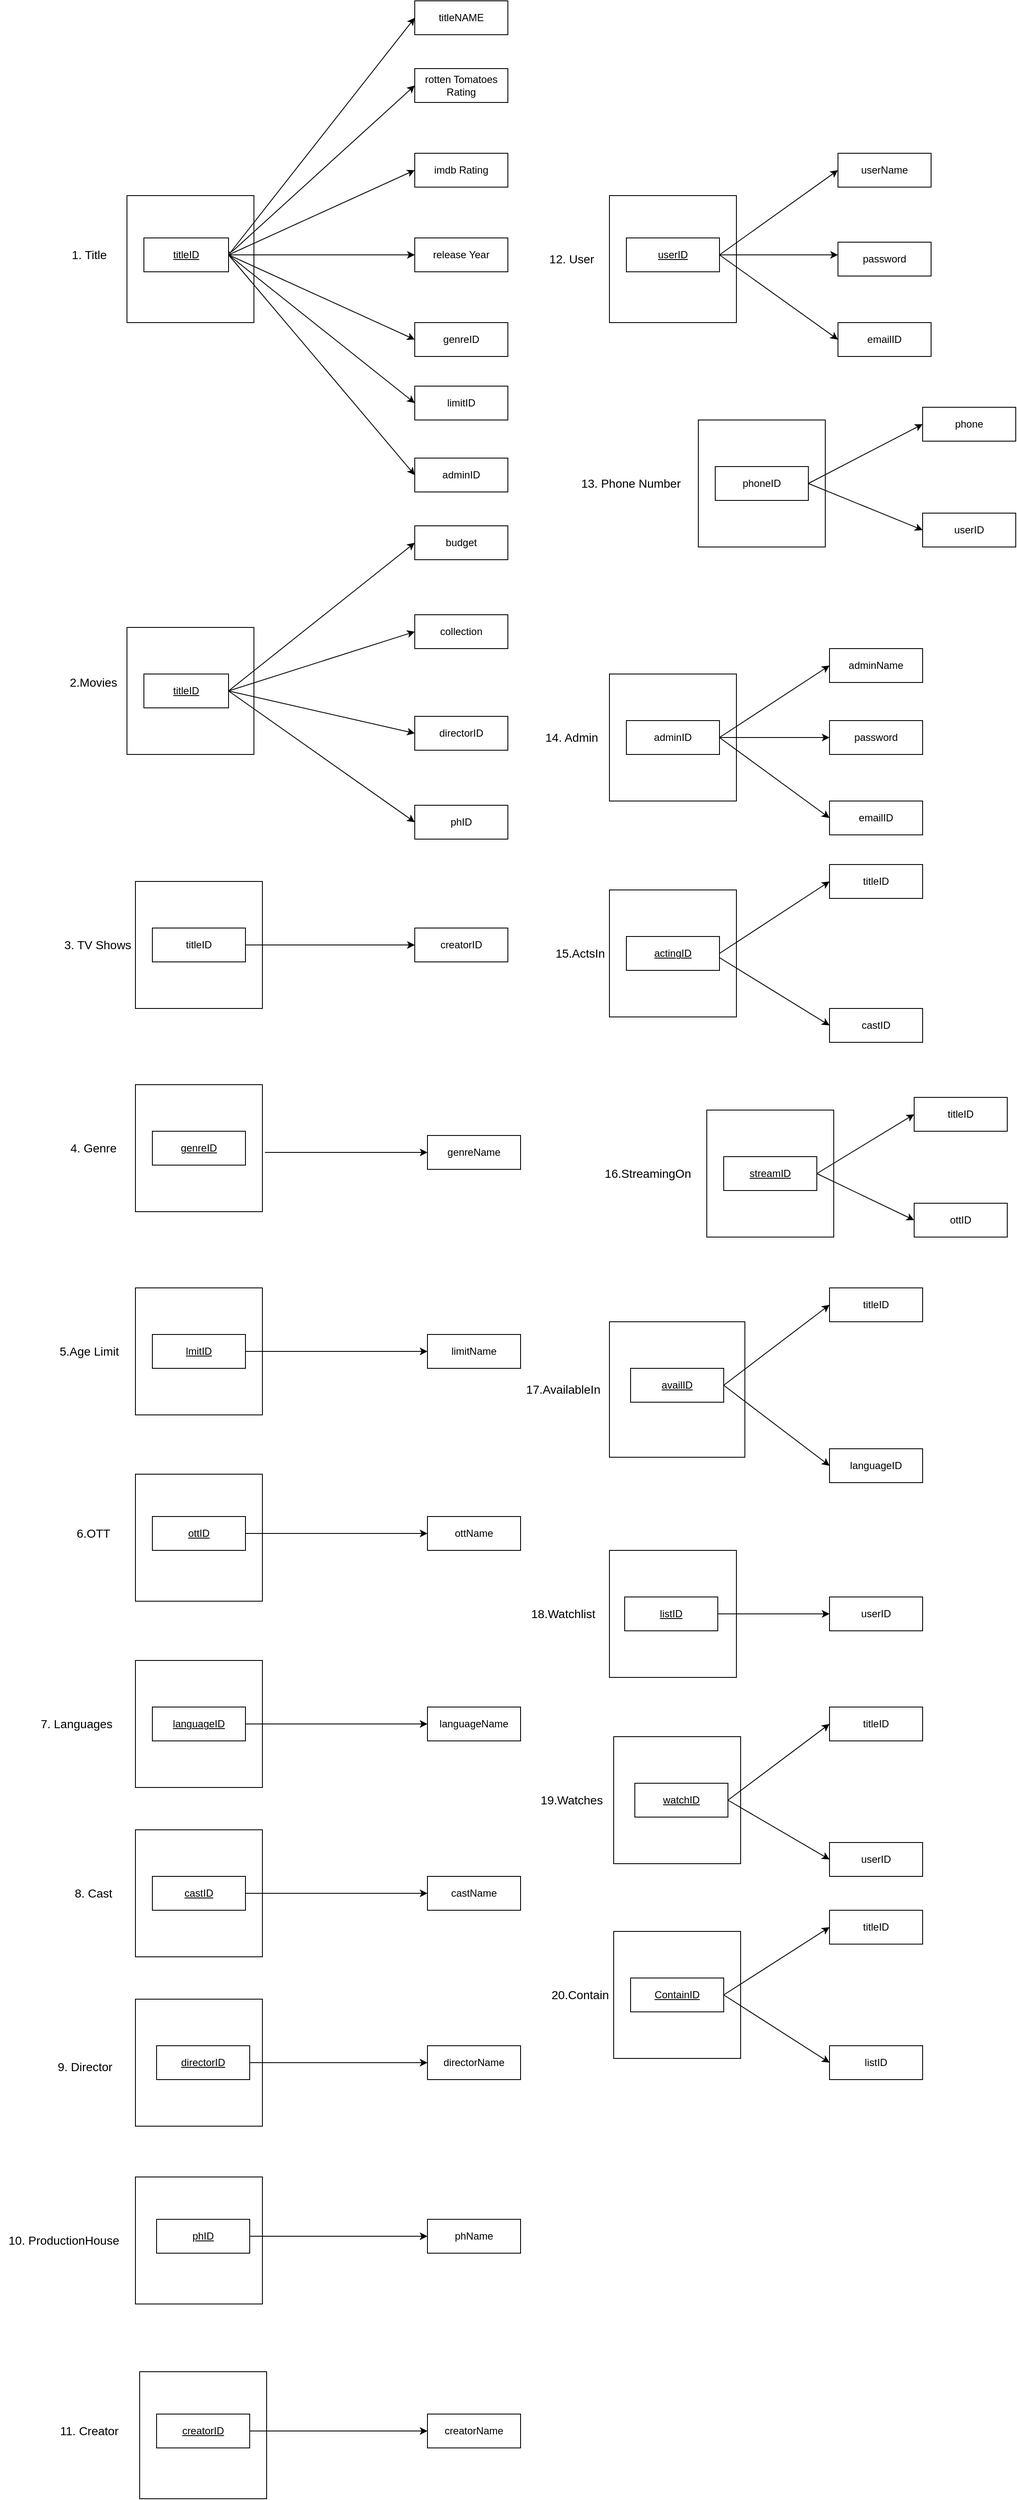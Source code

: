 <mxfile version="14.0.1" type="device"><diagram id="Vhouvt4RHL8SxETBIINh" name="Page-1"><mxGraphModel dx="1888" dy="1675" grid="1" gridSize="10" guides="1" tooltips="1" connect="1" arrows="1" fold="1" page="1" pageScale="1" pageWidth="850" pageHeight="1100" math="0" shadow="0"><root><mxCell id="0"/><mxCell id="1" parent="0"/><mxCell id="bro6UcnnYnLQkWt-6mUD-2" value="" style="whiteSpace=wrap;html=1;aspect=fixed;" parent="1" vertex="1"><mxGeometry x="60" y="130" width="150" height="150" as="geometry"/></mxCell><mxCell id="bro6UcnnYnLQkWt-6mUD-3" value="&lt;u&gt;titleID&lt;/u&gt;" style="rounded=0;whiteSpace=wrap;html=1;" parent="1" vertex="1"><mxGeometry x="80" y="180" width="100" height="40" as="geometry"/></mxCell><mxCell id="bro6UcnnYnLQkWt-6mUD-4" value="genreID" style="rounded=0;whiteSpace=wrap;html=1;" parent="1" vertex="1"><mxGeometry x="400" y="280" width="110" height="40" as="geometry"/></mxCell><mxCell id="bro6UcnnYnLQkWt-6mUD-10" value="&lt;span&gt;release Year&lt;/span&gt;" style="rounded=0;whiteSpace=wrap;html=1;" parent="1" vertex="1"><mxGeometry x="400" y="180" width="110" height="40" as="geometry"/></mxCell><mxCell id="bro6UcnnYnLQkWt-6mUD-11" value="&lt;span&gt;imdb Rating&lt;/span&gt;" style="rounded=0;whiteSpace=wrap;html=1;" parent="1" vertex="1"><mxGeometry x="400" y="80" width="110" height="40" as="geometry"/></mxCell><mxCell id="bro6UcnnYnLQkWt-6mUD-12" value="&lt;span&gt;rotten Tomatoes Rating&lt;/span&gt;" style="rounded=0;whiteSpace=wrap;html=1;" parent="1" vertex="1"><mxGeometry x="400" y="-20" width="110" height="40" as="geometry"/></mxCell><mxCell id="bro6UcnnYnLQkWt-6mUD-13" value="" style="endArrow=classic;html=1;entryX=0;entryY=0.5;entryDx=0;entryDy=0;exitX=1;exitY=0.25;exitDx=0;exitDy=0;" parent="1" source="bro6UcnnYnLQkWt-6mUD-3" target="bro6UcnnYnLQkWt-6mUD-12" edge="1"><mxGeometry width="50" height="50" relative="1" as="geometry"><mxPoint x="210" y="140" as="sourcePoint"/><mxPoint x="450" y="160" as="targetPoint"/><Array as="points"><mxPoint x="180" y="200"/></Array></mxGeometry></mxCell><mxCell id="bro6UcnnYnLQkWt-6mUD-14" value="" style="endArrow=classic;html=1;entryX=0;entryY=0.5;entryDx=0;entryDy=0;exitX=1;exitY=0.5;exitDx=0;exitDy=0;" parent="1" source="bro6UcnnYnLQkWt-6mUD-3" target="bro6UcnnYnLQkWt-6mUD-11" edge="1"><mxGeometry width="50" height="50" relative="1" as="geometry"><mxPoint x="210" y="180" as="sourcePoint"/><mxPoint x="260" y="130" as="targetPoint"/></mxGeometry></mxCell><mxCell id="bro6UcnnYnLQkWt-6mUD-15" value="" style="endArrow=classic;html=1;exitX=1;exitY=0.5;exitDx=0;exitDy=0;entryX=0;entryY=0.5;entryDx=0;entryDy=0;" parent="1" source="bro6UcnnYnLQkWt-6mUD-3" target="bro6UcnnYnLQkWt-6mUD-10" edge="1"><mxGeometry width="50" height="50" relative="1" as="geometry"><mxPoint x="400" y="210" as="sourcePoint"/><mxPoint x="450" y="160" as="targetPoint"/></mxGeometry></mxCell><mxCell id="bro6UcnnYnLQkWt-6mUD-16" value="" style="endArrow=classic;html=1;exitX=1;exitY=0.5;exitDx=0;exitDy=0;entryX=0;entryY=0.5;entryDx=0;entryDy=0;" parent="1" source="bro6UcnnYnLQkWt-6mUD-3" target="bro6UcnnYnLQkWt-6mUD-4" edge="1"><mxGeometry width="50" height="50" relative="1" as="geometry"><mxPoint x="400" y="210" as="sourcePoint"/><mxPoint x="450" y="160" as="targetPoint"/></mxGeometry></mxCell><mxCell id="bro6UcnnYnLQkWt-6mUD-21" value="genreName" style="rounded=0;whiteSpace=wrap;html=1;" parent="1" vertex="1"><mxGeometry x="415" y="1240" width="110" height="40" as="geometry"/></mxCell><mxCell id="bro6UcnnYnLQkWt-6mUD-28" value="" style="whiteSpace=wrap;html=1;aspect=fixed;" parent="1" vertex="1"><mxGeometry x="70" y="1180" width="150" height="150" as="geometry"/></mxCell><mxCell id="bro6UcnnYnLQkWt-6mUD-30" value="&lt;u&gt;genreID&lt;/u&gt;" style="rounded=0;whiteSpace=wrap;html=1;" parent="1" vertex="1"><mxGeometry x="90" y="1235" width="110" height="40" as="geometry"/></mxCell><mxCell id="bro6UcnnYnLQkWt-6mUD-34" value="" style="endArrow=classic;html=1;entryX=0;entryY=0.5;entryDx=0;entryDy=0;" parent="1" target="bro6UcnnYnLQkWt-6mUD-21" edge="1"><mxGeometry width="50" height="50" relative="1" as="geometry"><mxPoint x="223" y="1260" as="sourcePoint"/><mxPoint x="465" y="1170" as="targetPoint"/></mxGeometry></mxCell><mxCell id="bro6UcnnYnLQkWt-6mUD-36" value="" style="whiteSpace=wrap;html=1;aspect=fixed;" parent="1" vertex="1"><mxGeometry x="70" y="1420" width="150" height="150" as="geometry"/></mxCell><mxCell id="bro6UcnnYnLQkWt-6mUD-37" value="&lt;u&gt;lmitID&lt;/u&gt;" style="rounded=0;whiteSpace=wrap;html=1;" parent="1" vertex="1"><mxGeometry x="90" y="1475" width="110" height="40" as="geometry"/></mxCell><mxCell id="bro6UcnnYnLQkWt-6mUD-38" value="limitName" style="rounded=0;whiteSpace=wrap;html=1;" parent="1" vertex="1"><mxGeometry x="415" y="1475" width="110" height="40" as="geometry"/></mxCell><mxCell id="bro6UcnnYnLQkWt-6mUD-39" value="" style="endArrow=classic;html=1;exitX=1;exitY=0.5;exitDx=0;exitDy=0;entryX=0;entryY=0.5;entryDx=0;entryDy=0;" parent="1" source="bro6UcnnYnLQkWt-6mUD-37" target="bro6UcnnYnLQkWt-6mUD-38" edge="1"><mxGeometry width="50" height="50" relative="1" as="geometry"><mxPoint x="415" y="1520" as="sourcePoint"/><mxPoint x="465" y="1470" as="targetPoint"/></mxGeometry></mxCell><mxCell id="bro6UcnnYnLQkWt-6mUD-40" value="" style="whiteSpace=wrap;html=1;aspect=fixed;" parent="1" vertex="1"><mxGeometry x="70" y="1640" width="150" height="150" as="geometry"/></mxCell><mxCell id="bro6UcnnYnLQkWt-6mUD-41" value="&lt;u&gt;ottID&lt;/u&gt;" style="rounded=0;whiteSpace=wrap;html=1;" parent="1" vertex="1"><mxGeometry x="90" y="1690" width="110" height="40" as="geometry"/></mxCell><mxCell id="bro6UcnnYnLQkWt-6mUD-42" value="ottName" style="rounded=0;whiteSpace=wrap;html=1;" parent="1" vertex="1"><mxGeometry x="415" y="1690" width="110" height="40" as="geometry"/></mxCell><mxCell id="bro6UcnnYnLQkWt-6mUD-43" value="" style="endArrow=classic;html=1;exitX=1;exitY=0.5;exitDx=0;exitDy=0;" parent="1" source="bro6UcnnYnLQkWt-6mUD-41" target="bro6UcnnYnLQkWt-6mUD-42" edge="1"><mxGeometry width="50" height="50" relative="1" as="geometry"><mxPoint x="415" y="1620" as="sourcePoint"/><mxPoint x="465" y="1570" as="targetPoint"/></mxGeometry></mxCell><mxCell id="bro6UcnnYnLQkWt-6mUD-44" value="" style="whiteSpace=wrap;html=1;aspect=fixed;" parent="1" vertex="1"><mxGeometry x="70" y="1860" width="150" height="150" as="geometry"/></mxCell><mxCell id="bro6UcnnYnLQkWt-6mUD-45" value="languageName" style="rounded=0;whiteSpace=wrap;html=1;" parent="1" vertex="1"><mxGeometry x="415" y="1915" width="110" height="40" as="geometry"/></mxCell><mxCell id="bro6UcnnYnLQkWt-6mUD-46" value="&lt;u&gt;languageID&lt;/u&gt;" style="rounded=0;whiteSpace=wrap;html=1;" parent="1" vertex="1"><mxGeometry x="90" y="1915" width="110" height="40" as="geometry"/></mxCell><mxCell id="bro6UcnnYnLQkWt-6mUD-47" value="" style="endArrow=classic;html=1;exitX=1;exitY=0.5;exitDx=0;exitDy=0;entryX=0;entryY=0.5;entryDx=0;entryDy=0;" parent="1" source="bro6UcnnYnLQkWt-6mUD-46" target="bro6UcnnYnLQkWt-6mUD-45" edge="1"><mxGeometry width="50" height="50" relative="1" as="geometry"><mxPoint x="415" y="1860" as="sourcePoint"/><mxPoint x="465" y="1810" as="targetPoint"/></mxGeometry></mxCell><mxCell id="bro6UcnnYnLQkWt-6mUD-48" value="" style="whiteSpace=wrap;html=1;aspect=fixed;" parent="1" vertex="1"><mxGeometry x="70" y="2060" width="150" height="150" as="geometry"/></mxCell><mxCell id="bro6UcnnYnLQkWt-6mUD-49" value="&lt;u&gt;castID&lt;/u&gt;" style="rounded=0;whiteSpace=wrap;html=1;" parent="1" vertex="1"><mxGeometry x="90" y="2115" width="110" height="40" as="geometry"/></mxCell><mxCell id="bro6UcnnYnLQkWt-6mUD-50" value="castName" style="rounded=0;whiteSpace=wrap;html=1;" parent="1" vertex="1"><mxGeometry x="415" y="2115" width="110" height="40" as="geometry"/></mxCell><mxCell id="bro6UcnnYnLQkWt-6mUD-51" value="" style="endArrow=classic;html=1;exitX=1;exitY=0.5;exitDx=0;exitDy=0;entryX=0;entryY=0.5;entryDx=0;entryDy=0;" parent="1" source="bro6UcnnYnLQkWt-6mUD-49" target="bro6UcnnYnLQkWt-6mUD-50" edge="1"><mxGeometry width="50" height="50" relative="1" as="geometry"><mxPoint x="415" y="1960" as="sourcePoint"/><mxPoint x="465" y="1910" as="targetPoint"/></mxGeometry></mxCell><mxCell id="bro6UcnnYnLQkWt-6mUD-52" value="" style="whiteSpace=wrap;html=1;aspect=fixed;" parent="1" vertex="1"><mxGeometry x="70" y="2260" width="150" height="150" as="geometry"/></mxCell><mxCell id="bro6UcnnYnLQkWt-6mUD-53" value="directorName" style="rounded=0;whiteSpace=wrap;html=1;" parent="1" vertex="1"><mxGeometry x="415" y="2315" width="110" height="40" as="geometry"/></mxCell><mxCell id="bro6UcnnYnLQkWt-6mUD-54" value="&lt;u&gt;directorID&lt;/u&gt;" style="rounded=0;whiteSpace=wrap;html=1;" parent="1" vertex="1"><mxGeometry x="95" y="2315" width="110" height="40" as="geometry"/></mxCell><mxCell id="bro6UcnnYnLQkWt-6mUD-55" value="" style="endArrow=classic;html=1;exitX=1;exitY=0.5;exitDx=0;exitDy=0;" parent="1" source="bro6UcnnYnLQkWt-6mUD-54" target="bro6UcnnYnLQkWt-6mUD-53" edge="1"><mxGeometry width="50" height="50" relative="1" as="geometry"><mxPoint x="415" y="2260" as="sourcePoint"/><mxPoint x="465" y="2210" as="targetPoint"/></mxGeometry></mxCell><mxCell id="bro6UcnnYnLQkWt-6mUD-56" value="" style="whiteSpace=wrap;html=1;aspect=fixed;" parent="1" vertex="1"><mxGeometry x="70" y="2470" width="150" height="150" as="geometry"/></mxCell><mxCell id="bro6UcnnYnLQkWt-6mUD-57" value="phName" style="rounded=0;whiteSpace=wrap;html=1;" parent="1" vertex="1"><mxGeometry x="415" y="2520" width="110" height="40" as="geometry"/></mxCell><mxCell id="bro6UcnnYnLQkWt-6mUD-58" value="&lt;u&gt;phID&lt;/u&gt;" style="rounded=0;whiteSpace=wrap;html=1;" parent="1" vertex="1"><mxGeometry x="95" y="2520" width="110" height="40" as="geometry"/></mxCell><mxCell id="bro6UcnnYnLQkWt-6mUD-59" value="" style="endArrow=classic;html=1;exitX=1;exitY=0.5;exitDx=0;exitDy=0;entryX=0;entryY=0.5;entryDx=0;entryDy=0;" parent="1" source="bro6UcnnYnLQkWt-6mUD-58" target="bro6UcnnYnLQkWt-6mUD-57" edge="1"><mxGeometry width="50" height="50" relative="1" as="geometry"><mxPoint x="415" y="2660" as="sourcePoint"/><mxPoint x="465" y="2610" as="targetPoint"/></mxGeometry></mxCell><mxCell id="bro6UcnnYnLQkWt-6mUD-60" value="" style="whiteSpace=wrap;html=1;aspect=fixed;" parent="1" vertex="1"><mxGeometry x="75" y="2700" width="150" height="150" as="geometry"/></mxCell><mxCell id="bro6UcnnYnLQkWt-6mUD-61" value="creatorName" style="rounded=0;whiteSpace=wrap;html=1;" parent="1" vertex="1"><mxGeometry x="415" y="2750" width="110" height="40" as="geometry"/></mxCell><mxCell id="bro6UcnnYnLQkWt-6mUD-62" value="&lt;u&gt;creatorID&lt;/u&gt;" style="rounded=0;whiteSpace=wrap;html=1;" parent="1" vertex="1"><mxGeometry x="95" y="2750" width="110" height="40" as="geometry"/></mxCell><mxCell id="bro6UcnnYnLQkWt-6mUD-64" value="" style="endArrow=classic;html=1;exitX=1;exitY=0.5;exitDx=0;exitDy=0;" parent="1" source="bro6UcnnYnLQkWt-6mUD-62" target="bro6UcnnYnLQkWt-6mUD-61" edge="1"><mxGeometry width="50" height="50" relative="1" as="geometry"><mxPoint x="415" y="2660" as="sourcePoint"/><mxPoint x="465" y="2610" as="targetPoint"/></mxGeometry></mxCell><mxCell id="bro6UcnnYnLQkWt-6mUD-65" value="" style="whiteSpace=wrap;html=1;aspect=fixed;" parent="1" vertex="1"><mxGeometry x="630" y="130" width="150" height="150" as="geometry"/></mxCell><mxCell id="bro6UcnnYnLQkWt-6mUD-66" value="userName" style="rounded=0;whiteSpace=wrap;html=1;" parent="1" vertex="1"><mxGeometry x="900" y="80" width="110" height="40" as="geometry"/></mxCell><mxCell id="bro6UcnnYnLQkWt-6mUD-67" value="password" style="rounded=0;whiteSpace=wrap;html=1;" parent="1" vertex="1"><mxGeometry x="900" y="185" width="110" height="40" as="geometry"/></mxCell><mxCell id="bro6UcnnYnLQkWt-6mUD-68" value="&lt;u&gt;userID&lt;/u&gt;" style="rounded=0;whiteSpace=wrap;html=1;" parent="1" vertex="1"><mxGeometry x="650" y="180" width="110" height="40" as="geometry"/></mxCell><mxCell id="bro6UcnnYnLQkWt-6mUD-70" value="emailID" style="rounded=0;whiteSpace=wrap;html=1;" parent="1" vertex="1"><mxGeometry x="900" y="280" width="110" height="40" as="geometry"/></mxCell><mxCell id="bro6UcnnYnLQkWt-6mUD-71" value="" style="whiteSpace=wrap;html=1;aspect=fixed;" parent="1" vertex="1"><mxGeometry x="735" y="395" width="150" height="150" as="geometry"/></mxCell><mxCell id="bro6UcnnYnLQkWt-6mUD-72" value="phoneID" style="rounded=0;whiteSpace=wrap;html=1;" parent="1" vertex="1"><mxGeometry x="755" y="450" width="110" height="40" as="geometry"/></mxCell><mxCell id="bro6UcnnYnLQkWt-6mUD-75" value="phone" style="rounded=0;whiteSpace=wrap;html=1;" parent="1" vertex="1"><mxGeometry x="1000" y="380" width="110" height="40" as="geometry"/></mxCell><mxCell id="bro6UcnnYnLQkWt-6mUD-77" value="" style="whiteSpace=wrap;html=1;aspect=fixed;" parent="1" vertex="1"><mxGeometry x="630" y="695" width="150" height="150" as="geometry"/></mxCell><mxCell id="bro6UcnnYnLQkWt-6mUD-78" value="adminID" style="rounded=0;whiteSpace=wrap;html=1;" parent="1" vertex="1"><mxGeometry x="650" y="750" width="110" height="40" as="geometry"/></mxCell><mxCell id="bro6UcnnYnLQkWt-6mUD-79" value="adminName" style="rounded=0;whiteSpace=wrap;html=1;" parent="1" vertex="1"><mxGeometry x="890" y="665" width="110" height="40" as="geometry"/></mxCell><mxCell id="bro6UcnnYnLQkWt-6mUD-80" value="emailID" style="rounded=0;whiteSpace=wrap;html=1;" parent="1" vertex="1"><mxGeometry x="890" y="845" width="110" height="40" as="geometry"/></mxCell><mxCell id="bro6UcnnYnLQkWt-6mUD-81" value="password" style="rounded=0;whiteSpace=wrap;html=1;" parent="1" vertex="1"><mxGeometry x="890" y="750" width="110" height="40" as="geometry"/></mxCell><mxCell id="bro6UcnnYnLQkWt-6mUD-82" value="" style="endArrow=classic;html=1;entryX=0;entryY=0.5;entryDx=0;entryDy=0;exitX=1;exitY=0.5;exitDx=0;exitDy=0;" parent="1" source="bro6UcnnYnLQkWt-6mUD-72" target="bro6UcnnYnLQkWt-6mUD-75" edge="1"><mxGeometry width="50" height="50" relative="1" as="geometry"><mxPoint x="880" y="290" as="sourcePoint"/><mxPoint x="900" y="510" as="targetPoint"/></mxGeometry></mxCell><mxCell id="bro6UcnnYnLQkWt-6mUD-83" value="" style="endArrow=classic;html=1;entryX=0;entryY=0.5;entryDx=0;entryDy=0;" parent="1" target="bro6UcnnYnLQkWt-6mUD-70" edge="1"><mxGeometry width="50" height="50" relative="1" as="geometry"><mxPoint x="760" y="200" as="sourcePoint"/><mxPoint x="880" y="240" as="targetPoint"/></mxGeometry></mxCell><mxCell id="bro6UcnnYnLQkWt-6mUD-84" value="" style="endArrow=classic;html=1;exitX=1;exitY=0.5;exitDx=0;exitDy=0;" parent="1" source="bro6UcnnYnLQkWt-6mUD-68" edge="1"><mxGeometry width="50" height="50" relative="1" as="geometry"><mxPoint x="880" y="280" as="sourcePoint"/><mxPoint x="900" y="200" as="targetPoint"/></mxGeometry></mxCell><mxCell id="bro6UcnnYnLQkWt-6mUD-85" value="" style="endArrow=classic;html=1;exitX=1;exitY=0.5;exitDx=0;exitDy=0;entryX=0;entryY=0.5;entryDx=0;entryDy=0;" parent="1" source="bro6UcnnYnLQkWt-6mUD-68" target="bro6UcnnYnLQkWt-6mUD-66" edge="1"><mxGeometry width="50" height="50" relative="1" as="geometry"><mxPoint x="880" y="280" as="sourcePoint"/><mxPoint x="930" y="230" as="targetPoint"/></mxGeometry></mxCell><mxCell id="bro6UcnnYnLQkWt-6mUD-87" value="" style="endArrow=classic;html=1;entryX=0;entryY=0.5;entryDx=0;entryDy=0;" parent="1" target="bro6UcnnYnLQkWt-6mUD-80" edge="1"><mxGeometry width="50" height="50" relative="1" as="geometry"><mxPoint x="760" y="770" as="sourcePoint"/><mxPoint x="930" y="785" as="targetPoint"/></mxGeometry></mxCell><mxCell id="bro6UcnnYnLQkWt-6mUD-88" value="" style="endArrow=classic;html=1;exitX=1;exitY=0.5;exitDx=0;exitDy=0;entryX=0;entryY=0.5;entryDx=0;entryDy=0;" parent="1" source="bro6UcnnYnLQkWt-6mUD-78" target="bro6UcnnYnLQkWt-6mUD-81" edge="1"><mxGeometry width="50" height="50" relative="1" as="geometry"><mxPoint x="880" y="835" as="sourcePoint"/><mxPoint x="930" y="785" as="targetPoint"/></mxGeometry></mxCell><mxCell id="bro6UcnnYnLQkWt-6mUD-89" value="" style="endArrow=classic;html=1;entryX=0;entryY=0.5;entryDx=0;entryDy=0;exitX=1;exitY=0.5;exitDx=0;exitDy=0;" parent="1" source="bro6UcnnYnLQkWt-6mUD-78" target="bro6UcnnYnLQkWt-6mUD-79" edge="1"><mxGeometry width="50" height="50" relative="1" as="geometry"><mxPoint x="790" y="795" as="sourcePoint"/><mxPoint x="930" y="785" as="targetPoint"/></mxGeometry></mxCell><mxCell id="bro6UcnnYnLQkWt-6mUD-116" value="&lt;font style=&quot;font-size: 14px&quot;&gt;1. &lt;font&gt;Title&lt;/font&gt;&lt;/font&gt;" style="text;html=1;align=center;verticalAlign=middle;resizable=0;points=[];autosize=1;" parent="1" vertex="1"><mxGeometry x="-15" y="190" width="60" height="20" as="geometry"/></mxCell><mxCell id="bro6UcnnYnLQkWt-6mUD-118" value="&lt;font style=&quot;font-size: 14px&quot;&gt;4. &lt;font&gt;Genre&lt;/font&gt;&lt;/font&gt;" style="text;html=1;align=center;verticalAlign=middle;resizable=0;points=[];autosize=1;" parent="1" vertex="1"><mxGeometry x="-15" y="1245" width="70" height="20" as="geometry"/></mxCell><mxCell id="bro6UcnnYnLQkWt-6mUD-119" value="&lt;font style=&quot;font-size: 14px&quot;&gt;5.Age Limit&lt;/font&gt;" style="text;html=1;align=center;verticalAlign=middle;resizable=0;points=[];autosize=1;" parent="1" vertex="1"><mxGeometry x="-30" y="1485" width="90" height="20" as="geometry"/></mxCell><mxCell id="bro6UcnnYnLQkWt-6mUD-120" value="&lt;font style=&quot;font-size: 14px&quot;&gt;6.OTT&lt;/font&gt;" style="text;html=1;align=center;verticalAlign=middle;resizable=0;points=[];autosize=1;" parent="1" vertex="1"><mxGeometry x="-10" y="1700" width="60" height="20" as="geometry"/></mxCell><mxCell id="bro6UcnnYnLQkWt-6mUD-124" value="&lt;font style=&quot;font-size: 14px&quot;&gt;7. Languages&lt;/font&gt;" style="text;html=1;align=center;verticalAlign=middle;resizable=0;points=[];autosize=1;" parent="1" vertex="1"><mxGeometry x="-50" y="1925" width="100" height="20" as="geometry"/></mxCell><mxCell id="bro6UcnnYnLQkWt-6mUD-125" value="&lt;font style=&quot;font-size: 14px&quot;&gt;8. Cast&lt;/font&gt;" style="text;html=1;align=center;verticalAlign=middle;resizable=0;points=[];autosize=1;" parent="1" vertex="1"><mxGeometry x="-10" y="2125" width="60" height="20" as="geometry"/></mxCell><mxCell id="bro6UcnnYnLQkWt-6mUD-126" value="&lt;font style=&quot;font-size: 14px&quot;&gt;9. Director&lt;/font&gt;" style="text;html=1;align=center;verticalAlign=middle;resizable=0;points=[];autosize=1;" parent="1" vertex="1"><mxGeometry x="-30" y="2330" width="80" height="20" as="geometry"/></mxCell><mxCell id="bro6UcnnYnLQkWt-6mUD-128" value="&lt;font style=&quot;font-size: 14px&quot;&gt;10. ProductionHouse&lt;/font&gt;" style="text;html=1;align=center;verticalAlign=middle;resizable=0;points=[];autosize=1;" parent="1" vertex="1"><mxGeometry x="-90" y="2535" width="150" height="20" as="geometry"/></mxCell><mxCell id="bro6UcnnYnLQkWt-6mUD-129" value="&lt;font style=&quot;font-size: 14px&quot;&gt;11. Creator&lt;/font&gt;" style="text;html=1;align=center;verticalAlign=middle;resizable=0;points=[];autosize=1;" parent="1" vertex="1"><mxGeometry x="-25" y="2760" width="80" height="20" as="geometry"/></mxCell><mxCell id="bro6UcnnYnLQkWt-6mUD-130" value="&lt;font style=&quot;font-size: 14px&quot;&gt;12. User&lt;/font&gt;" style="text;html=1;align=center;verticalAlign=middle;resizable=0;points=[];autosize=1;" parent="1" vertex="1"><mxGeometry x="550" y="195" width="70" height="20" as="geometry"/></mxCell><mxCell id="bro6UcnnYnLQkWt-6mUD-131" value="&lt;font style=&quot;font-size: 14px&quot;&gt;13. Phone Number&lt;/font&gt;" style="text;html=1;align=center;verticalAlign=middle;resizable=0;points=[];autosize=1;" parent="1" vertex="1"><mxGeometry x="590" y="460" width="130" height="20" as="geometry"/></mxCell><mxCell id="bro6UcnnYnLQkWt-6mUD-132" value="&lt;font style=&quot;font-size: 14px&quot;&gt;14. Admin&lt;/font&gt;" style="text;html=1;align=center;verticalAlign=middle;resizable=0;points=[];autosize=1;" parent="1" vertex="1"><mxGeometry x="545" y="760" width="80" height="20" as="geometry"/></mxCell><mxCell id="wOs3kCCkbKsPgEGERh7t-1" value="adminID" style="rounded=0;whiteSpace=wrap;html=1;" parent="1" vertex="1"><mxGeometry x="400" y="440" width="110" height="40" as="geometry"/></mxCell><mxCell id="wOs3kCCkbKsPgEGERh7t-3" value="&lt;span&gt;titleNAME&lt;/span&gt;" style="rounded=0;whiteSpace=wrap;html=1;" parent="1" vertex="1"><mxGeometry x="400" y="-100" width="110" height="40" as="geometry"/></mxCell><mxCell id="wOs3kCCkbKsPgEGERh7t-4" value="limitID" style="rounded=0;whiteSpace=wrap;html=1;" parent="1" vertex="1"><mxGeometry x="400" y="355" width="110" height="40" as="geometry"/></mxCell><mxCell id="wOs3kCCkbKsPgEGERh7t-5" value="" style="endArrow=classic;html=1;entryX=0;entryY=0.5;entryDx=0;entryDy=0;" parent="1" target="wOs3kCCkbKsPgEGERh7t-3" edge="1"><mxGeometry width="50" height="50" relative="1" as="geometry"><mxPoint x="180" y="200" as="sourcePoint"/><mxPoint x="550" y="20" as="targetPoint"/></mxGeometry></mxCell><mxCell id="wOs3kCCkbKsPgEGERh7t-6" value="" style="endArrow=classic;html=1;entryX=0;entryY=0.5;entryDx=0;entryDy=0;" parent="1" target="wOs3kCCkbKsPgEGERh7t-1" edge="1"><mxGeometry width="50" height="50" relative="1" as="geometry"><mxPoint x="180" y="200" as="sourcePoint"/><mxPoint x="550" y="320" as="targetPoint"/></mxGeometry></mxCell><mxCell id="wOs3kCCkbKsPgEGERh7t-7" value="" style="endArrow=classic;html=1;entryX=0;entryY=0.5;entryDx=0;entryDy=0;" parent="1" target="wOs3kCCkbKsPgEGERh7t-4" edge="1"><mxGeometry width="50" height="50" relative="1" as="geometry"><mxPoint x="180" y="200" as="sourcePoint"/><mxPoint x="550" y="320" as="targetPoint"/></mxGeometry></mxCell><mxCell id="wOs3kCCkbKsPgEGERh7t-15" value="" style="whiteSpace=wrap;html=1;aspect=fixed;" parent="1" vertex="1"><mxGeometry x="60" y="640" width="150" height="150" as="geometry"/></mxCell><mxCell id="wOs3kCCkbKsPgEGERh7t-16" value="&lt;span&gt;collection&lt;/span&gt;" style="rounded=0;whiteSpace=wrap;html=1;" parent="1" vertex="1"><mxGeometry x="400" y="625" width="110" height="40" as="geometry"/></mxCell><mxCell id="wOs3kCCkbKsPgEGERh7t-17" value="&lt;u&gt;titleID&lt;/u&gt;" style="rounded=0;whiteSpace=wrap;html=1;" parent="1" vertex="1"><mxGeometry x="80" y="695" width="100" height="40" as="geometry"/></mxCell><mxCell id="wOs3kCCkbKsPgEGERh7t-18" value="directorID" style="rounded=0;whiteSpace=wrap;html=1;" parent="1" vertex="1"><mxGeometry x="400" y="745" width="110" height="40" as="geometry"/></mxCell><mxCell id="wOs3kCCkbKsPgEGERh7t-19" value="" style="endArrow=classic;html=1;entryX=0;entryY=0.5;entryDx=0;entryDy=0;" parent="1" target="wOs3kCCkbKsPgEGERh7t-18" edge="1"><mxGeometry width="50" height="50" relative="1" as="geometry"><mxPoint x="180" y="715" as="sourcePoint"/><mxPoint x="380" y="725" as="targetPoint"/></mxGeometry></mxCell><mxCell id="wOs3kCCkbKsPgEGERh7t-20" value="" style="endArrow=classic;html=1;entryX=0;entryY=0.5;entryDx=0;entryDy=0;" parent="1" target="wOs3kCCkbKsPgEGERh7t-16" edge="1"><mxGeometry width="50" height="50" relative="1" as="geometry"><mxPoint x="180" y="715" as="sourcePoint"/><mxPoint x="330" y="635" as="targetPoint"/></mxGeometry></mxCell><mxCell id="wOs3kCCkbKsPgEGERh7t-21" value="&lt;font style=&quot;font-size: 14px&quot;&gt;2.&lt;font&gt;Movies&lt;/font&gt;&lt;/font&gt;" style="text;html=1;align=center;verticalAlign=middle;resizable=0;points=[];autosize=1;" parent="1" vertex="1"><mxGeometry x="-15" y="695" width="70" height="20" as="geometry"/></mxCell><mxCell id="wOs3kCCkbKsPgEGERh7t-22" value="phID" style="rounded=0;whiteSpace=wrap;html=1;" parent="1" vertex="1"><mxGeometry x="400" y="850" width="110" height="40" as="geometry"/></mxCell><mxCell id="wOs3kCCkbKsPgEGERh7t-23" value="&lt;span&gt;budget&lt;/span&gt;" style="rounded=0;whiteSpace=wrap;html=1;" parent="1" vertex="1"><mxGeometry x="400" y="520" width="110" height="40" as="geometry"/></mxCell><mxCell id="wOs3kCCkbKsPgEGERh7t-24" value="" style="endArrow=classic;html=1;entryX=0;entryY=0.5;entryDx=0;entryDy=0;exitX=1;exitY=0.5;exitDx=0;exitDy=0;" parent="1" source="wOs3kCCkbKsPgEGERh7t-17" target="wOs3kCCkbKsPgEGERh7t-22" edge="1"><mxGeometry width="50" height="50" relative="1" as="geometry"><mxPoint x="130" y="680" as="sourcePoint"/><mxPoint x="180" y="630" as="targetPoint"/></mxGeometry></mxCell><mxCell id="wOs3kCCkbKsPgEGERh7t-25" value="" style="endArrow=classic;html=1;entryX=0;entryY=0.5;entryDx=0;entryDy=0;exitX=1;exitY=0.5;exitDx=0;exitDy=0;" parent="1" source="wOs3kCCkbKsPgEGERh7t-17" target="wOs3kCCkbKsPgEGERh7t-23" edge="1"><mxGeometry width="50" height="50" relative="1" as="geometry"><mxPoint x="130" y="680" as="sourcePoint"/><mxPoint x="180" y="630" as="targetPoint"/></mxGeometry></mxCell><mxCell id="wOs3kCCkbKsPgEGERh7t-26" value="" style="whiteSpace=wrap;html=1;aspect=fixed;" parent="1" vertex="1"><mxGeometry x="70" y="940" width="150" height="150" as="geometry"/></mxCell><mxCell id="wOs3kCCkbKsPgEGERh7t-32" style="edgeStyle=orthogonalEdgeStyle;rounded=0;orthogonalLoop=1;jettySize=auto;html=1;" parent="1" source="wOs3kCCkbKsPgEGERh7t-29" target="wOs3kCCkbKsPgEGERh7t-30" edge="1"><mxGeometry relative="1" as="geometry"/></mxCell><mxCell id="wOs3kCCkbKsPgEGERh7t-29" value="titleID" style="rounded=0;whiteSpace=wrap;html=1;" parent="1" vertex="1"><mxGeometry x="90" y="995" width="110" height="40" as="geometry"/></mxCell><mxCell id="wOs3kCCkbKsPgEGERh7t-30" value="creatorID" style="rounded=0;whiteSpace=wrap;html=1;" parent="1" vertex="1"><mxGeometry x="400" y="995" width="110" height="40" as="geometry"/></mxCell><mxCell id="wOs3kCCkbKsPgEGERh7t-31" value="&lt;font style=&quot;font-size: 14px&quot;&gt;3. TV Shows&lt;/font&gt;" style="text;html=1;align=center;verticalAlign=middle;resizable=0;points=[];autosize=1;" parent="1" vertex="1"><mxGeometry x="-20" y="1005" width="90" height="20" as="geometry"/></mxCell><mxCell id="wOs3kCCkbKsPgEGERh7t-33" value="userID" style="rounded=0;whiteSpace=wrap;html=1;" parent="1" vertex="1"><mxGeometry x="1000" y="505" width="110" height="40" as="geometry"/></mxCell><mxCell id="wOs3kCCkbKsPgEGERh7t-34" value="" style="endArrow=classic;html=1;entryX=0;entryY=0.5;entryDx=0;entryDy=0;exitX=1;exitY=0.5;exitDx=0;exitDy=0;" parent="1" source="bro6UcnnYnLQkWt-6mUD-72" target="wOs3kCCkbKsPgEGERh7t-33" edge="1"><mxGeometry width="50" height="50" relative="1" as="geometry"><mxPoint x="640" y="430" as="sourcePoint"/><mxPoint x="690" y="380" as="targetPoint"/></mxGeometry></mxCell><mxCell id="wOs3kCCkbKsPgEGERh7t-35" value="" style="whiteSpace=wrap;html=1;aspect=fixed;" parent="1" vertex="1"><mxGeometry x="630" y="950" width="150" height="150" as="geometry"/></mxCell><mxCell id="wOs3kCCkbKsPgEGERh7t-36" value="&lt;u&gt;actingID&lt;/u&gt;" style="rounded=0;whiteSpace=wrap;html=1;" parent="1" vertex="1"><mxGeometry x="650" y="1005" width="110" height="40" as="geometry"/></mxCell><mxCell id="wOs3kCCkbKsPgEGERh7t-38" value="castID" style="rounded=0;whiteSpace=wrap;html=1;" parent="1" vertex="1"><mxGeometry x="890" y="1090" width="110" height="40" as="geometry"/></mxCell><mxCell id="wOs3kCCkbKsPgEGERh7t-39" value="titleID" style="rounded=0;whiteSpace=wrap;html=1;" parent="1" vertex="1"><mxGeometry x="890" y="920" width="110" height="40" as="geometry"/></mxCell><mxCell id="wOs3kCCkbKsPgEGERh7t-40" value="" style="endArrow=classic;html=1;entryX=0;entryY=0.5;entryDx=0;entryDy=0;" parent="1" target="wOs3kCCkbKsPgEGERh7t-38" edge="1"><mxGeometry width="50" height="50" relative="1" as="geometry"><mxPoint x="760" y="1030" as="sourcePoint"/><mxPoint x="690" y="1020" as="targetPoint"/></mxGeometry></mxCell><mxCell id="wOs3kCCkbKsPgEGERh7t-41" value="" style="endArrow=classic;html=1;entryX=0;entryY=0.5;entryDx=0;entryDy=0;exitX=1;exitY=0.5;exitDx=0;exitDy=0;" parent="1" source="wOs3kCCkbKsPgEGERh7t-36" target="wOs3kCCkbKsPgEGERh7t-39" edge="1"><mxGeometry width="50" height="50" relative="1" as="geometry"><mxPoint x="640" y="1070" as="sourcePoint"/><mxPoint x="690" y="1020" as="targetPoint"/></mxGeometry></mxCell><mxCell id="wOs3kCCkbKsPgEGERh7t-44" value="&lt;font style=&quot;font-size: 14px&quot;&gt;15.ActsIn&lt;/font&gt;" style="text;html=1;align=center;verticalAlign=middle;resizable=0;points=[];autosize=1;" parent="1" vertex="1"><mxGeometry x="560" y="1015" width="70" height="20" as="geometry"/></mxCell><mxCell id="wOs3kCCkbKsPgEGERh7t-46" value="" style="whiteSpace=wrap;html=1;aspect=fixed;" parent="1" vertex="1"><mxGeometry x="745" y="1210" width="150" height="150" as="geometry"/></mxCell><mxCell id="wOs3kCCkbKsPgEGERh7t-47" value="&lt;u&gt;streamID&lt;/u&gt;" style="rounded=0;whiteSpace=wrap;html=1;" parent="1" vertex="1"><mxGeometry x="765" y="1265" width="110" height="40" as="geometry"/></mxCell><mxCell id="wOs3kCCkbKsPgEGERh7t-48" value="ottID" style="rounded=0;whiteSpace=wrap;html=1;" parent="1" vertex="1"><mxGeometry x="990" y="1320" width="110" height="40" as="geometry"/></mxCell><mxCell id="wOs3kCCkbKsPgEGERh7t-49" value="titleID" style="rounded=0;whiteSpace=wrap;html=1;" parent="1" vertex="1"><mxGeometry x="990" y="1195" width="110" height="40" as="geometry"/></mxCell><mxCell id="wOs3kCCkbKsPgEGERh7t-50" value="" style="endArrow=classic;html=1;entryX=0;entryY=0.5;entryDx=0;entryDy=0;exitX=1;exitY=0.5;exitDx=0;exitDy=0;" parent="1" source="wOs3kCCkbKsPgEGERh7t-47" target="wOs3kCCkbKsPgEGERh7t-48" edge="1"><mxGeometry width="50" height="50" relative="1" as="geometry"><mxPoint x="640" y="1270" as="sourcePoint"/><mxPoint x="690" y="1220" as="targetPoint"/></mxGeometry></mxCell><mxCell id="wOs3kCCkbKsPgEGERh7t-51" value="" style="endArrow=classic;html=1;entryX=0;entryY=0.5;entryDx=0;entryDy=0;exitX=1;exitY=0.5;exitDx=0;exitDy=0;" parent="1" source="wOs3kCCkbKsPgEGERh7t-47" target="wOs3kCCkbKsPgEGERh7t-49" edge="1"><mxGeometry width="50" height="50" relative="1" as="geometry"><mxPoint x="640" y="1270" as="sourcePoint"/><mxPoint x="690" y="1220" as="targetPoint"/></mxGeometry></mxCell><mxCell id="wOs3kCCkbKsPgEGERh7t-52" value="&lt;font style=&quot;font-size: 14px&quot;&gt;16.StreamingOn&lt;/font&gt;" style="text;html=1;align=center;verticalAlign=middle;resizable=0;points=[];autosize=1;" parent="1" vertex="1"><mxGeometry x="615" y="1275" width="120" height="20" as="geometry"/></mxCell><mxCell id="wOs3kCCkbKsPgEGERh7t-54" value="" style="whiteSpace=wrap;html=1;aspect=fixed;" parent="1" vertex="1"><mxGeometry x="630" y="1460" width="160" height="160" as="geometry"/></mxCell><mxCell id="wOs3kCCkbKsPgEGERh7t-56" value="languageID" style="rounded=0;whiteSpace=wrap;html=1;" parent="1" vertex="1"><mxGeometry x="890" y="1610" width="110" height="40" as="geometry"/></mxCell><mxCell id="wOs3kCCkbKsPgEGERh7t-57" value="titleID" style="rounded=0;whiteSpace=wrap;html=1;" parent="1" vertex="1"><mxGeometry x="890" y="1420" width="110" height="40" as="geometry"/></mxCell><mxCell id="wOs3kCCkbKsPgEGERh7t-58" value="&lt;u&gt;availID&lt;/u&gt;" style="rounded=0;whiteSpace=wrap;html=1;" parent="1" vertex="1"><mxGeometry x="655" y="1515" width="110" height="40" as="geometry"/></mxCell><mxCell id="wOs3kCCkbKsPgEGERh7t-59" value="" style="whiteSpace=wrap;html=1;aspect=fixed;" parent="1" vertex="1"><mxGeometry x="630" y="1730" width="150" height="150" as="geometry"/></mxCell><mxCell id="wOs3kCCkbKsPgEGERh7t-77" style="edgeStyle=orthogonalEdgeStyle;rounded=0;orthogonalLoop=1;jettySize=auto;html=1;" parent="1" source="wOs3kCCkbKsPgEGERh7t-60" target="wOs3kCCkbKsPgEGERh7t-61" edge="1"><mxGeometry relative="1" as="geometry"/></mxCell><mxCell id="wOs3kCCkbKsPgEGERh7t-60" value="&lt;u&gt;listID&lt;/u&gt;" style="rounded=0;whiteSpace=wrap;html=1;" parent="1" vertex="1"><mxGeometry x="648" y="1785" width="110" height="40" as="geometry"/></mxCell><mxCell id="wOs3kCCkbKsPgEGERh7t-61" value="userID" style="rounded=0;whiteSpace=wrap;html=1;" parent="1" vertex="1"><mxGeometry x="890" y="1785" width="110" height="40" as="geometry"/></mxCell><mxCell id="wOs3kCCkbKsPgEGERh7t-62" value="" style="whiteSpace=wrap;html=1;aspect=fixed;" parent="1" vertex="1"><mxGeometry x="635" y="1950" width="150" height="150" as="geometry"/></mxCell><mxCell id="wOs3kCCkbKsPgEGERh7t-63" value="&lt;u&gt;watchID&lt;/u&gt;" style="rounded=0;whiteSpace=wrap;html=1;" parent="1" vertex="1"><mxGeometry x="660" y="2005" width="110" height="40" as="geometry"/></mxCell><mxCell id="wOs3kCCkbKsPgEGERh7t-64" value="userID" style="rounded=0;whiteSpace=wrap;html=1;" parent="1" vertex="1"><mxGeometry x="890" y="2075" width="110" height="40" as="geometry"/></mxCell><mxCell id="wOs3kCCkbKsPgEGERh7t-65" value="titleID" style="rounded=0;whiteSpace=wrap;html=1;" parent="1" vertex="1"><mxGeometry x="890" y="1915" width="110" height="40" as="geometry"/></mxCell><mxCell id="wOs3kCCkbKsPgEGERh7t-66" value="" style="whiteSpace=wrap;html=1;aspect=fixed;" parent="1" vertex="1"><mxGeometry x="635" y="2180" width="150" height="150" as="geometry"/></mxCell><mxCell id="wOs3kCCkbKsPgEGERh7t-67" value="&lt;u&gt;ContainID&lt;/u&gt;" style="rounded=0;whiteSpace=wrap;html=1;" parent="1" vertex="1"><mxGeometry x="655" y="2235" width="110" height="40" as="geometry"/></mxCell><mxCell id="wOs3kCCkbKsPgEGERh7t-68" value="listID" style="rounded=0;whiteSpace=wrap;html=1;" parent="1" vertex="1"><mxGeometry x="890" y="2315" width="110" height="40" as="geometry"/></mxCell><mxCell id="wOs3kCCkbKsPgEGERh7t-69" value="titleID" style="rounded=0;whiteSpace=wrap;html=1;" parent="1" vertex="1"><mxGeometry x="890" y="2155" width="110" height="40" as="geometry"/></mxCell><mxCell id="wOs3kCCkbKsPgEGERh7t-75" value="" style="endArrow=classic;html=1;entryX=0;entryY=0.5;entryDx=0;entryDy=0;exitX=1;exitY=0.5;exitDx=0;exitDy=0;" parent="1" source="wOs3kCCkbKsPgEGERh7t-58" target="wOs3kCCkbKsPgEGERh7t-56" edge="1"><mxGeometry width="50" height="50" relative="1" as="geometry"><mxPoint x="640" y="1430" as="sourcePoint"/><mxPoint x="690" y="1380" as="targetPoint"/></mxGeometry></mxCell><mxCell id="wOs3kCCkbKsPgEGERh7t-76" value="" style="endArrow=classic;html=1;entryX=0;entryY=0.5;entryDx=0;entryDy=0;exitX=1;exitY=0.5;exitDx=0;exitDy=0;" parent="1" source="wOs3kCCkbKsPgEGERh7t-58" target="wOs3kCCkbKsPgEGERh7t-57" edge="1"><mxGeometry width="50" height="50" relative="1" as="geometry"><mxPoint x="640" y="1430" as="sourcePoint"/><mxPoint x="690" y="1380" as="targetPoint"/></mxGeometry></mxCell><mxCell id="wOs3kCCkbKsPgEGERh7t-78" value="" style="endArrow=classic;html=1;entryX=0;entryY=0.5;entryDx=0;entryDy=0;exitX=1;exitY=0.5;exitDx=0;exitDy=0;" parent="1" source="wOs3kCCkbKsPgEGERh7t-63" target="wOs3kCCkbKsPgEGERh7t-64" edge="1"><mxGeometry width="50" height="50" relative="1" as="geometry"><mxPoint x="640" y="1930" as="sourcePoint"/><mxPoint x="690" y="1880" as="targetPoint"/></mxGeometry></mxCell><mxCell id="wOs3kCCkbKsPgEGERh7t-79" value="" style="endArrow=classic;html=1;exitX=1;exitY=0.5;exitDx=0;exitDy=0;entryX=0;entryY=0.5;entryDx=0;entryDy=0;" parent="1" source="wOs3kCCkbKsPgEGERh7t-63" target="wOs3kCCkbKsPgEGERh7t-65" edge="1"><mxGeometry width="50" height="50" relative="1" as="geometry"><mxPoint x="640" y="1930" as="sourcePoint"/><mxPoint x="690" y="1880" as="targetPoint"/></mxGeometry></mxCell><mxCell id="wOs3kCCkbKsPgEGERh7t-80" value="" style="endArrow=classic;html=1;entryX=0;entryY=0.5;entryDx=0;entryDy=0;exitX=1;exitY=0.5;exitDx=0;exitDy=0;" parent="1" source="wOs3kCCkbKsPgEGERh7t-67" target="wOs3kCCkbKsPgEGERh7t-69" edge="1"><mxGeometry width="50" height="50" relative="1" as="geometry"><mxPoint x="640" y="2230" as="sourcePoint"/><mxPoint x="690" y="2180" as="targetPoint"/></mxGeometry></mxCell><mxCell id="wOs3kCCkbKsPgEGERh7t-81" value="" style="endArrow=classic;html=1;entryX=0;entryY=0.5;entryDx=0;entryDy=0;exitX=1;exitY=0.5;exitDx=0;exitDy=0;" parent="1" source="wOs3kCCkbKsPgEGERh7t-67" target="wOs3kCCkbKsPgEGERh7t-68" edge="1"><mxGeometry width="50" height="50" relative="1" as="geometry"><mxPoint x="640" y="2230" as="sourcePoint"/><mxPoint x="690" y="2180" as="targetPoint"/></mxGeometry></mxCell><mxCell id="wOs3kCCkbKsPgEGERh7t-84" value="&lt;font style=&quot;font-size: 14px&quot;&gt;17.AvailableIn&lt;/font&gt;" style="text;html=1;align=center;verticalAlign=middle;resizable=0;points=[];autosize=1;" parent="1" vertex="1"><mxGeometry x="525" y="1530" width="100" height="20" as="geometry"/></mxCell><mxCell id="wOs3kCCkbKsPgEGERh7t-85" value="&lt;font style=&quot;font-size: 14px&quot;&gt;18.Watchlist&lt;/font&gt;" style="text;html=1;align=center;verticalAlign=middle;resizable=0;points=[];autosize=1;" parent="1" vertex="1"><mxGeometry x="530" y="1795" width="90" height="20" as="geometry"/></mxCell><mxCell id="wOs3kCCkbKsPgEGERh7t-87" value="&lt;font style=&quot;font-size: 14px&quot;&gt;19.Watches&lt;/font&gt;" style="text;html=1;align=center;verticalAlign=middle;resizable=0;points=[];autosize=1;" parent="1" vertex="1"><mxGeometry x="540" y="2015" width="90" height="20" as="geometry"/></mxCell><mxCell id="wOs3kCCkbKsPgEGERh7t-89" value="&lt;font style=&quot;font-size: 14px&quot;&gt;20.Contain&lt;/font&gt;" style="text;html=1;align=center;verticalAlign=middle;resizable=0;points=[];autosize=1;" parent="1" vertex="1"><mxGeometry x="555" y="2245" width="80" height="20" as="geometry"/></mxCell></root></mxGraphModel></diagram></mxfile>